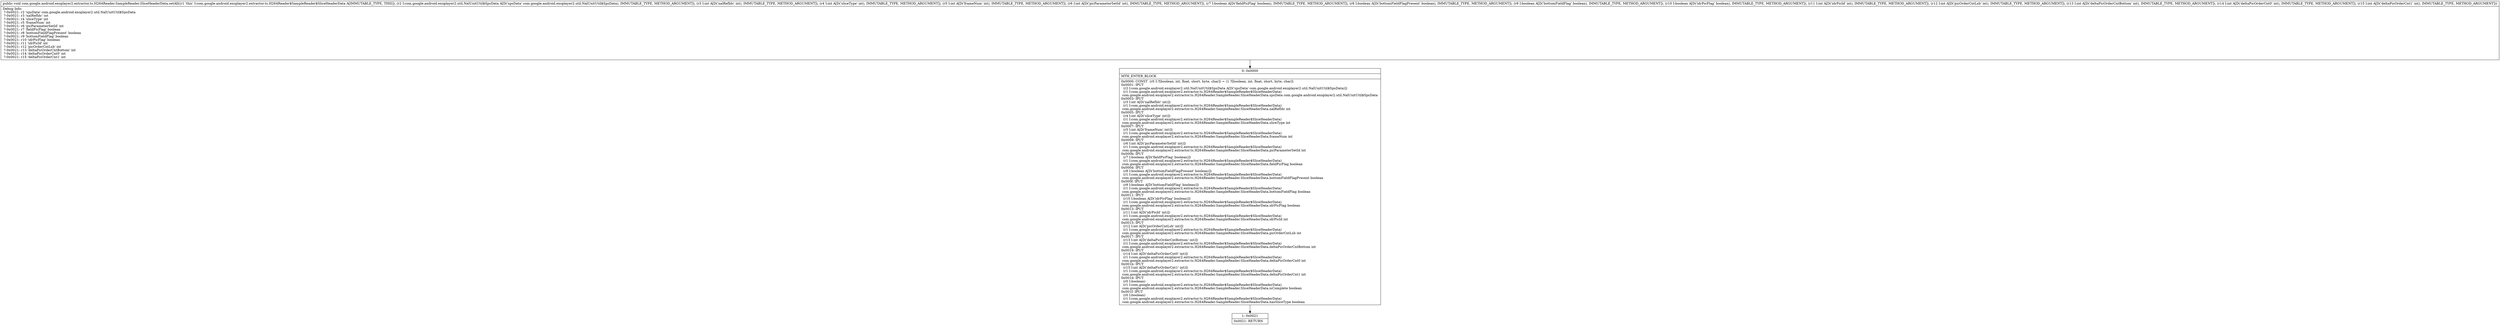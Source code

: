 digraph "CFG forcom.google.android.exoplayer2.extractor.ts.H264Reader.SampleReader.SliceHeaderData.setAll(Lcom\/google\/android\/exoplayer2\/util\/NalUnitUtil$SpsData;IIIIZZZZIIIII)V" {
Node_0 [shape=record,label="{0\:\ 0x0000|MTH_ENTER_BLOCK\l|0x0000: CONST  (r0 I:?[boolean, int, float, short, byte, char]) = (1 ?[boolean, int, float, short, byte, char]) \l0x0001: IPUT  \l  (r2 I:com.google.android.exoplayer2.util.NalUnitUtil$SpsData A[D('spsData' com.google.android.exoplayer2.util.NalUnitUtil$SpsData)])\l  (r1 I:com.google.android.exoplayer2.extractor.ts.H264Reader$SampleReader$SliceHeaderData)\l com.google.android.exoplayer2.extractor.ts.H264Reader.SampleReader.SliceHeaderData.spsData com.google.android.exoplayer2.util.NalUnitUtil$SpsData \l0x0003: IPUT  \l  (r3 I:int A[D('nalRefIdc' int)])\l  (r1 I:com.google.android.exoplayer2.extractor.ts.H264Reader$SampleReader$SliceHeaderData)\l com.google.android.exoplayer2.extractor.ts.H264Reader.SampleReader.SliceHeaderData.nalRefIdc int \l0x0005: IPUT  \l  (r4 I:int A[D('sliceType' int)])\l  (r1 I:com.google.android.exoplayer2.extractor.ts.H264Reader$SampleReader$SliceHeaderData)\l com.google.android.exoplayer2.extractor.ts.H264Reader.SampleReader.SliceHeaderData.sliceType int \l0x0007: IPUT  \l  (r5 I:int A[D('frameNum' int)])\l  (r1 I:com.google.android.exoplayer2.extractor.ts.H264Reader$SampleReader$SliceHeaderData)\l com.google.android.exoplayer2.extractor.ts.H264Reader.SampleReader.SliceHeaderData.frameNum int \l0x0009: IPUT  \l  (r6 I:int A[D('picParameterSetId' int)])\l  (r1 I:com.google.android.exoplayer2.extractor.ts.H264Reader$SampleReader$SliceHeaderData)\l com.google.android.exoplayer2.extractor.ts.H264Reader.SampleReader.SliceHeaderData.picParameterSetId int \l0x000b: IPUT  \l  (r7 I:boolean A[D('fieldPicFlag' boolean)])\l  (r1 I:com.google.android.exoplayer2.extractor.ts.H264Reader$SampleReader$SliceHeaderData)\l com.google.android.exoplayer2.extractor.ts.H264Reader.SampleReader.SliceHeaderData.fieldPicFlag boolean \l0x000d: IPUT  \l  (r8 I:boolean A[D('bottomFieldFlagPresent' boolean)])\l  (r1 I:com.google.android.exoplayer2.extractor.ts.H264Reader$SampleReader$SliceHeaderData)\l com.google.android.exoplayer2.extractor.ts.H264Reader.SampleReader.SliceHeaderData.bottomFieldFlagPresent boolean \l0x000f: IPUT  \l  (r9 I:boolean A[D('bottomFieldFlag' boolean)])\l  (r1 I:com.google.android.exoplayer2.extractor.ts.H264Reader$SampleReader$SliceHeaderData)\l com.google.android.exoplayer2.extractor.ts.H264Reader.SampleReader.SliceHeaderData.bottomFieldFlag boolean \l0x0011: IPUT  \l  (r10 I:boolean A[D('idrPicFlag' boolean)])\l  (r1 I:com.google.android.exoplayer2.extractor.ts.H264Reader$SampleReader$SliceHeaderData)\l com.google.android.exoplayer2.extractor.ts.H264Reader.SampleReader.SliceHeaderData.idrPicFlag boolean \l0x0013: IPUT  \l  (r11 I:int A[D('idrPicId' int)])\l  (r1 I:com.google.android.exoplayer2.extractor.ts.H264Reader$SampleReader$SliceHeaderData)\l com.google.android.exoplayer2.extractor.ts.H264Reader.SampleReader.SliceHeaderData.idrPicId int \l0x0015: IPUT  \l  (r12 I:int A[D('picOrderCntLsb' int)])\l  (r1 I:com.google.android.exoplayer2.extractor.ts.H264Reader$SampleReader$SliceHeaderData)\l com.google.android.exoplayer2.extractor.ts.H264Reader.SampleReader.SliceHeaderData.picOrderCntLsb int \l0x0017: IPUT  \l  (r13 I:int A[D('deltaPicOrderCntBottom' int)])\l  (r1 I:com.google.android.exoplayer2.extractor.ts.H264Reader$SampleReader$SliceHeaderData)\l com.google.android.exoplayer2.extractor.ts.H264Reader.SampleReader.SliceHeaderData.deltaPicOrderCntBottom int \l0x0019: IPUT  \l  (r14 I:int A[D('deltaPicOrderCnt0' int)])\l  (r1 I:com.google.android.exoplayer2.extractor.ts.H264Reader$SampleReader$SliceHeaderData)\l com.google.android.exoplayer2.extractor.ts.H264Reader.SampleReader.SliceHeaderData.deltaPicOrderCnt0 int \l0x001b: IPUT  \l  (r15 I:int A[D('deltaPicOrderCnt1' int)])\l  (r1 I:com.google.android.exoplayer2.extractor.ts.H264Reader$SampleReader$SliceHeaderData)\l com.google.android.exoplayer2.extractor.ts.H264Reader.SampleReader.SliceHeaderData.deltaPicOrderCnt1 int \l0x001d: IPUT  \l  (r0 I:boolean)\l  (r1 I:com.google.android.exoplayer2.extractor.ts.H264Reader$SampleReader$SliceHeaderData)\l com.google.android.exoplayer2.extractor.ts.H264Reader.SampleReader.SliceHeaderData.isComplete boolean \l0x001f: IPUT  \l  (r0 I:boolean)\l  (r1 I:com.google.android.exoplayer2.extractor.ts.H264Reader$SampleReader$SliceHeaderData)\l com.google.android.exoplayer2.extractor.ts.H264Reader.SampleReader.SliceHeaderData.hasSliceType boolean \l}"];
Node_1 [shape=record,label="{1\:\ 0x0021|0x0021: RETURN   \l}"];
MethodNode[shape=record,label="{public void com.google.android.exoplayer2.extractor.ts.H264Reader.SampleReader.SliceHeaderData.setAll((r1 'this' I:com.google.android.exoplayer2.extractor.ts.H264Reader$SampleReader$SliceHeaderData A[IMMUTABLE_TYPE, THIS]), (r2 I:com.google.android.exoplayer2.util.NalUnitUtil$SpsData A[D('spsData' com.google.android.exoplayer2.util.NalUnitUtil$SpsData), IMMUTABLE_TYPE, METHOD_ARGUMENT]), (r3 I:int A[D('nalRefIdc' int), IMMUTABLE_TYPE, METHOD_ARGUMENT]), (r4 I:int A[D('sliceType' int), IMMUTABLE_TYPE, METHOD_ARGUMENT]), (r5 I:int A[D('frameNum' int), IMMUTABLE_TYPE, METHOD_ARGUMENT]), (r6 I:int A[D('picParameterSetId' int), IMMUTABLE_TYPE, METHOD_ARGUMENT]), (r7 I:boolean A[D('fieldPicFlag' boolean), IMMUTABLE_TYPE, METHOD_ARGUMENT]), (r8 I:boolean A[D('bottomFieldFlagPresent' boolean), IMMUTABLE_TYPE, METHOD_ARGUMENT]), (r9 I:boolean A[D('bottomFieldFlag' boolean), IMMUTABLE_TYPE, METHOD_ARGUMENT]), (r10 I:boolean A[D('idrPicFlag' boolean), IMMUTABLE_TYPE, METHOD_ARGUMENT]), (r11 I:int A[D('idrPicId' int), IMMUTABLE_TYPE, METHOD_ARGUMENT]), (r12 I:int A[D('picOrderCntLsb' int), IMMUTABLE_TYPE, METHOD_ARGUMENT]), (r13 I:int A[D('deltaPicOrderCntBottom' int), IMMUTABLE_TYPE, METHOD_ARGUMENT]), (r14 I:int A[D('deltaPicOrderCnt0' int), IMMUTABLE_TYPE, METHOD_ARGUMENT]), (r15 I:int A[D('deltaPicOrderCnt1' int), IMMUTABLE_TYPE, METHOD_ARGUMENT]))  | Debug Info:\l  ?\-0x0021: r2 'spsData' com.google.android.exoplayer2.util.NalUnitUtil$SpsData\l  ?\-0x0021: r3 'nalRefIdc' int\l  ?\-0x0021: r4 'sliceType' int\l  ?\-0x0021: r5 'frameNum' int\l  ?\-0x0021: r6 'picParameterSetId' int\l  ?\-0x0021: r7 'fieldPicFlag' boolean\l  ?\-0x0021: r8 'bottomFieldFlagPresent' boolean\l  ?\-0x0021: r9 'bottomFieldFlag' boolean\l  ?\-0x0021: r10 'idrPicFlag' boolean\l  ?\-0x0021: r11 'idrPicId' int\l  ?\-0x0021: r12 'picOrderCntLsb' int\l  ?\-0x0021: r13 'deltaPicOrderCntBottom' int\l  ?\-0x0021: r14 'deltaPicOrderCnt0' int\l  ?\-0x0021: r15 'deltaPicOrderCnt1' int\l}"];
MethodNode -> Node_0;
Node_0 -> Node_1;
}

